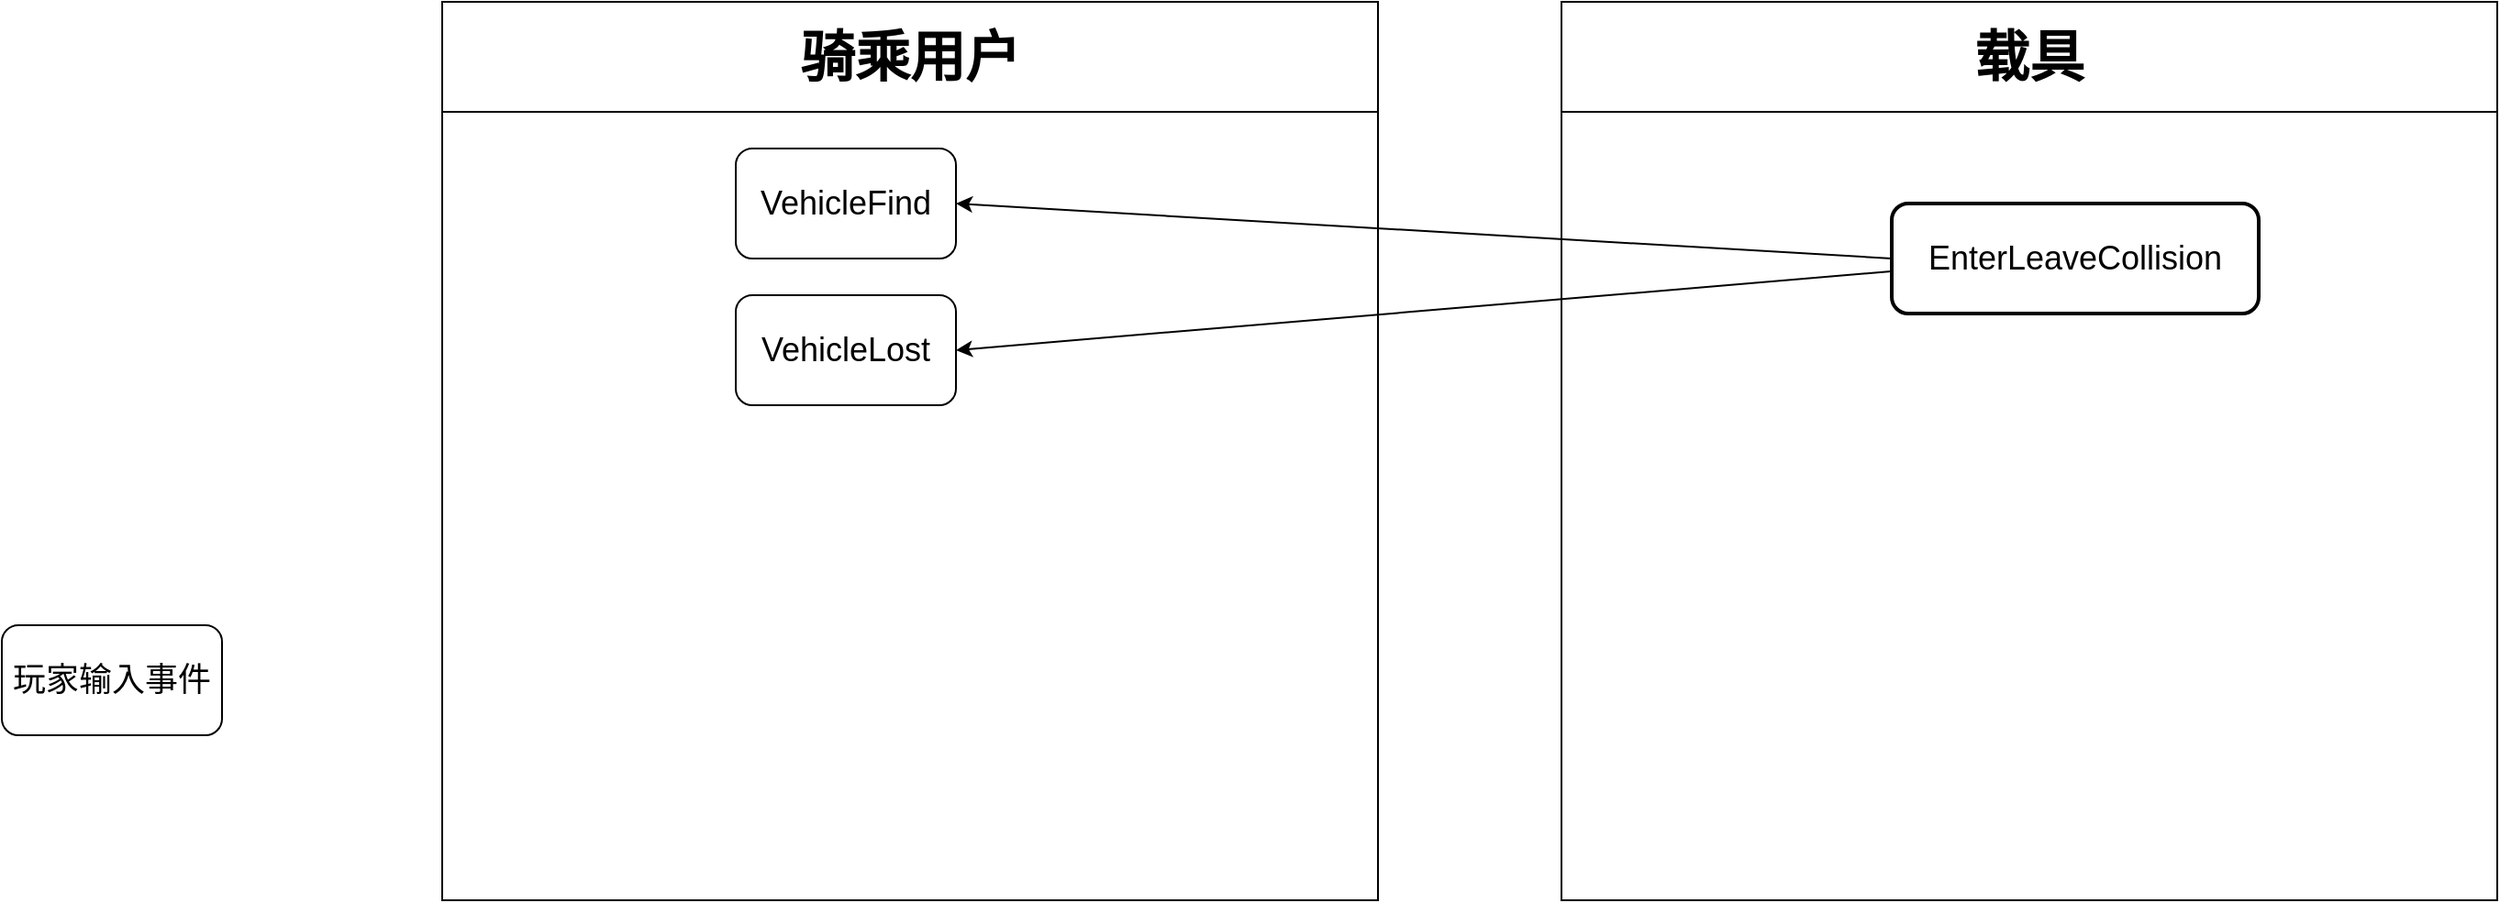 <mxfile version="26.0.16">
  <diagram name="第 1 页" id="gDU1b_FPKUj2_BpZ1eFG">
    <mxGraphModel dx="2901" dy="2267" grid="1" gridSize="10" guides="1" tooltips="1" connect="1" arrows="1" fold="1" page="1" pageScale="1" pageWidth="827" pageHeight="1169" math="0" shadow="0">
      <root>
        <mxCell id="0" />
        <mxCell id="1" parent="0" />
        <mxCell id="uNpfINHXBhPcbjjiFxd6-2" value="&lt;font style=&quot;font-size: 18px;&quot;&gt;玩家输入事件&lt;/font&gt;" style="rounded=1;whiteSpace=wrap;html=1;" vertex="1" parent="1">
          <mxGeometry x="-700" y="250" width="120" height="60" as="geometry" />
        </mxCell>
        <mxCell id="uNpfINHXBhPcbjjiFxd6-8" value="&lt;font style=&quot;font-size: 30px;&quot;&gt;载具&lt;/font&gt;" style="swimlane;whiteSpace=wrap;html=1;startSize=60;" vertex="1" parent="1">
          <mxGeometry x="150" y="-90" width="510" height="490" as="geometry" />
        </mxCell>
        <mxCell id="uNpfINHXBhPcbjjiFxd6-5" value="&lt;span style=&quot;font-size: 18px;&quot;&gt;EnterLeaveCollision&lt;/span&gt;" style="rounded=1;whiteSpace=wrap;html=1;strokeWidth=2;" vertex="1" parent="uNpfINHXBhPcbjjiFxd6-8">
          <mxGeometry x="180" y="110" width="200" height="60" as="geometry" />
        </mxCell>
        <mxCell id="uNpfINHXBhPcbjjiFxd6-10" value="&lt;span style=&quot;font-size: 30px;&quot;&gt;骑乘用户&lt;/span&gt;" style="swimlane;whiteSpace=wrap;html=1;startSize=60;" vertex="1" parent="1">
          <mxGeometry x="-460" y="-90" width="510" height="490" as="geometry" />
        </mxCell>
        <mxCell id="uNpfINHXBhPcbjjiFxd6-7" value="&lt;span style=&quot;font-size: 18px;&quot;&gt;VehicleLost&lt;/span&gt;" style="rounded=1;whiteSpace=wrap;html=1;" vertex="1" parent="uNpfINHXBhPcbjjiFxd6-10">
          <mxGeometry x="160" y="160" width="120" height="60" as="geometry" />
        </mxCell>
        <mxCell id="uNpfINHXBhPcbjjiFxd6-6" value="&lt;span style=&quot;font-size: 18px;&quot;&gt;VehicleFind&lt;/span&gt;" style="rounded=1;whiteSpace=wrap;html=1;" vertex="1" parent="uNpfINHXBhPcbjjiFxd6-10">
          <mxGeometry x="160" y="80" width="120" height="60" as="geometry" />
        </mxCell>
        <mxCell id="uNpfINHXBhPcbjjiFxd6-13" value="" style="endArrow=classic;html=1;rounded=0;entryX=1;entryY=0.5;entryDx=0;entryDy=0;exitX=0;exitY=0.5;exitDx=0;exitDy=0;" edge="1" parent="1" source="uNpfINHXBhPcbjjiFxd6-5" target="uNpfINHXBhPcbjjiFxd6-6">
          <mxGeometry width="50" height="50" relative="1" as="geometry">
            <mxPoint x="310" y="60" as="sourcePoint" />
            <mxPoint x="120" y="40" as="targetPoint" />
          </mxGeometry>
        </mxCell>
        <mxCell id="uNpfINHXBhPcbjjiFxd6-14" value="" style="endArrow=classic;html=1;rounded=0;entryX=1;entryY=0.5;entryDx=0;entryDy=0;exitX=-0.002;exitY=0.617;exitDx=0;exitDy=0;exitPerimeter=0;" edge="1" parent="1" source="uNpfINHXBhPcbjjiFxd6-5" target="uNpfINHXBhPcbjjiFxd6-7">
          <mxGeometry width="50" height="50" relative="1" as="geometry">
            <mxPoint x="310" y="60" as="sourcePoint" />
            <mxPoint x="-170" y="30" as="targetPoint" />
          </mxGeometry>
        </mxCell>
      </root>
    </mxGraphModel>
  </diagram>
</mxfile>
